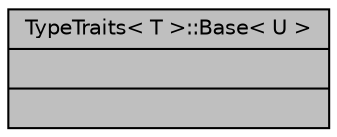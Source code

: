 digraph "TypeTraits&lt; T &gt;::Base&lt; U &gt;"
{
  edge [fontname="Helvetica",fontsize="10",labelfontname="Helvetica",labelfontsize="10"];
  node [fontname="Helvetica",fontsize="10",shape=record];
  Node1 [label="{TypeTraits\< T \>::Base\< U \>\n||}",height=0.2,width=0.4,color="black", fillcolor="grey75", style="filled", fontcolor="black"];
}
